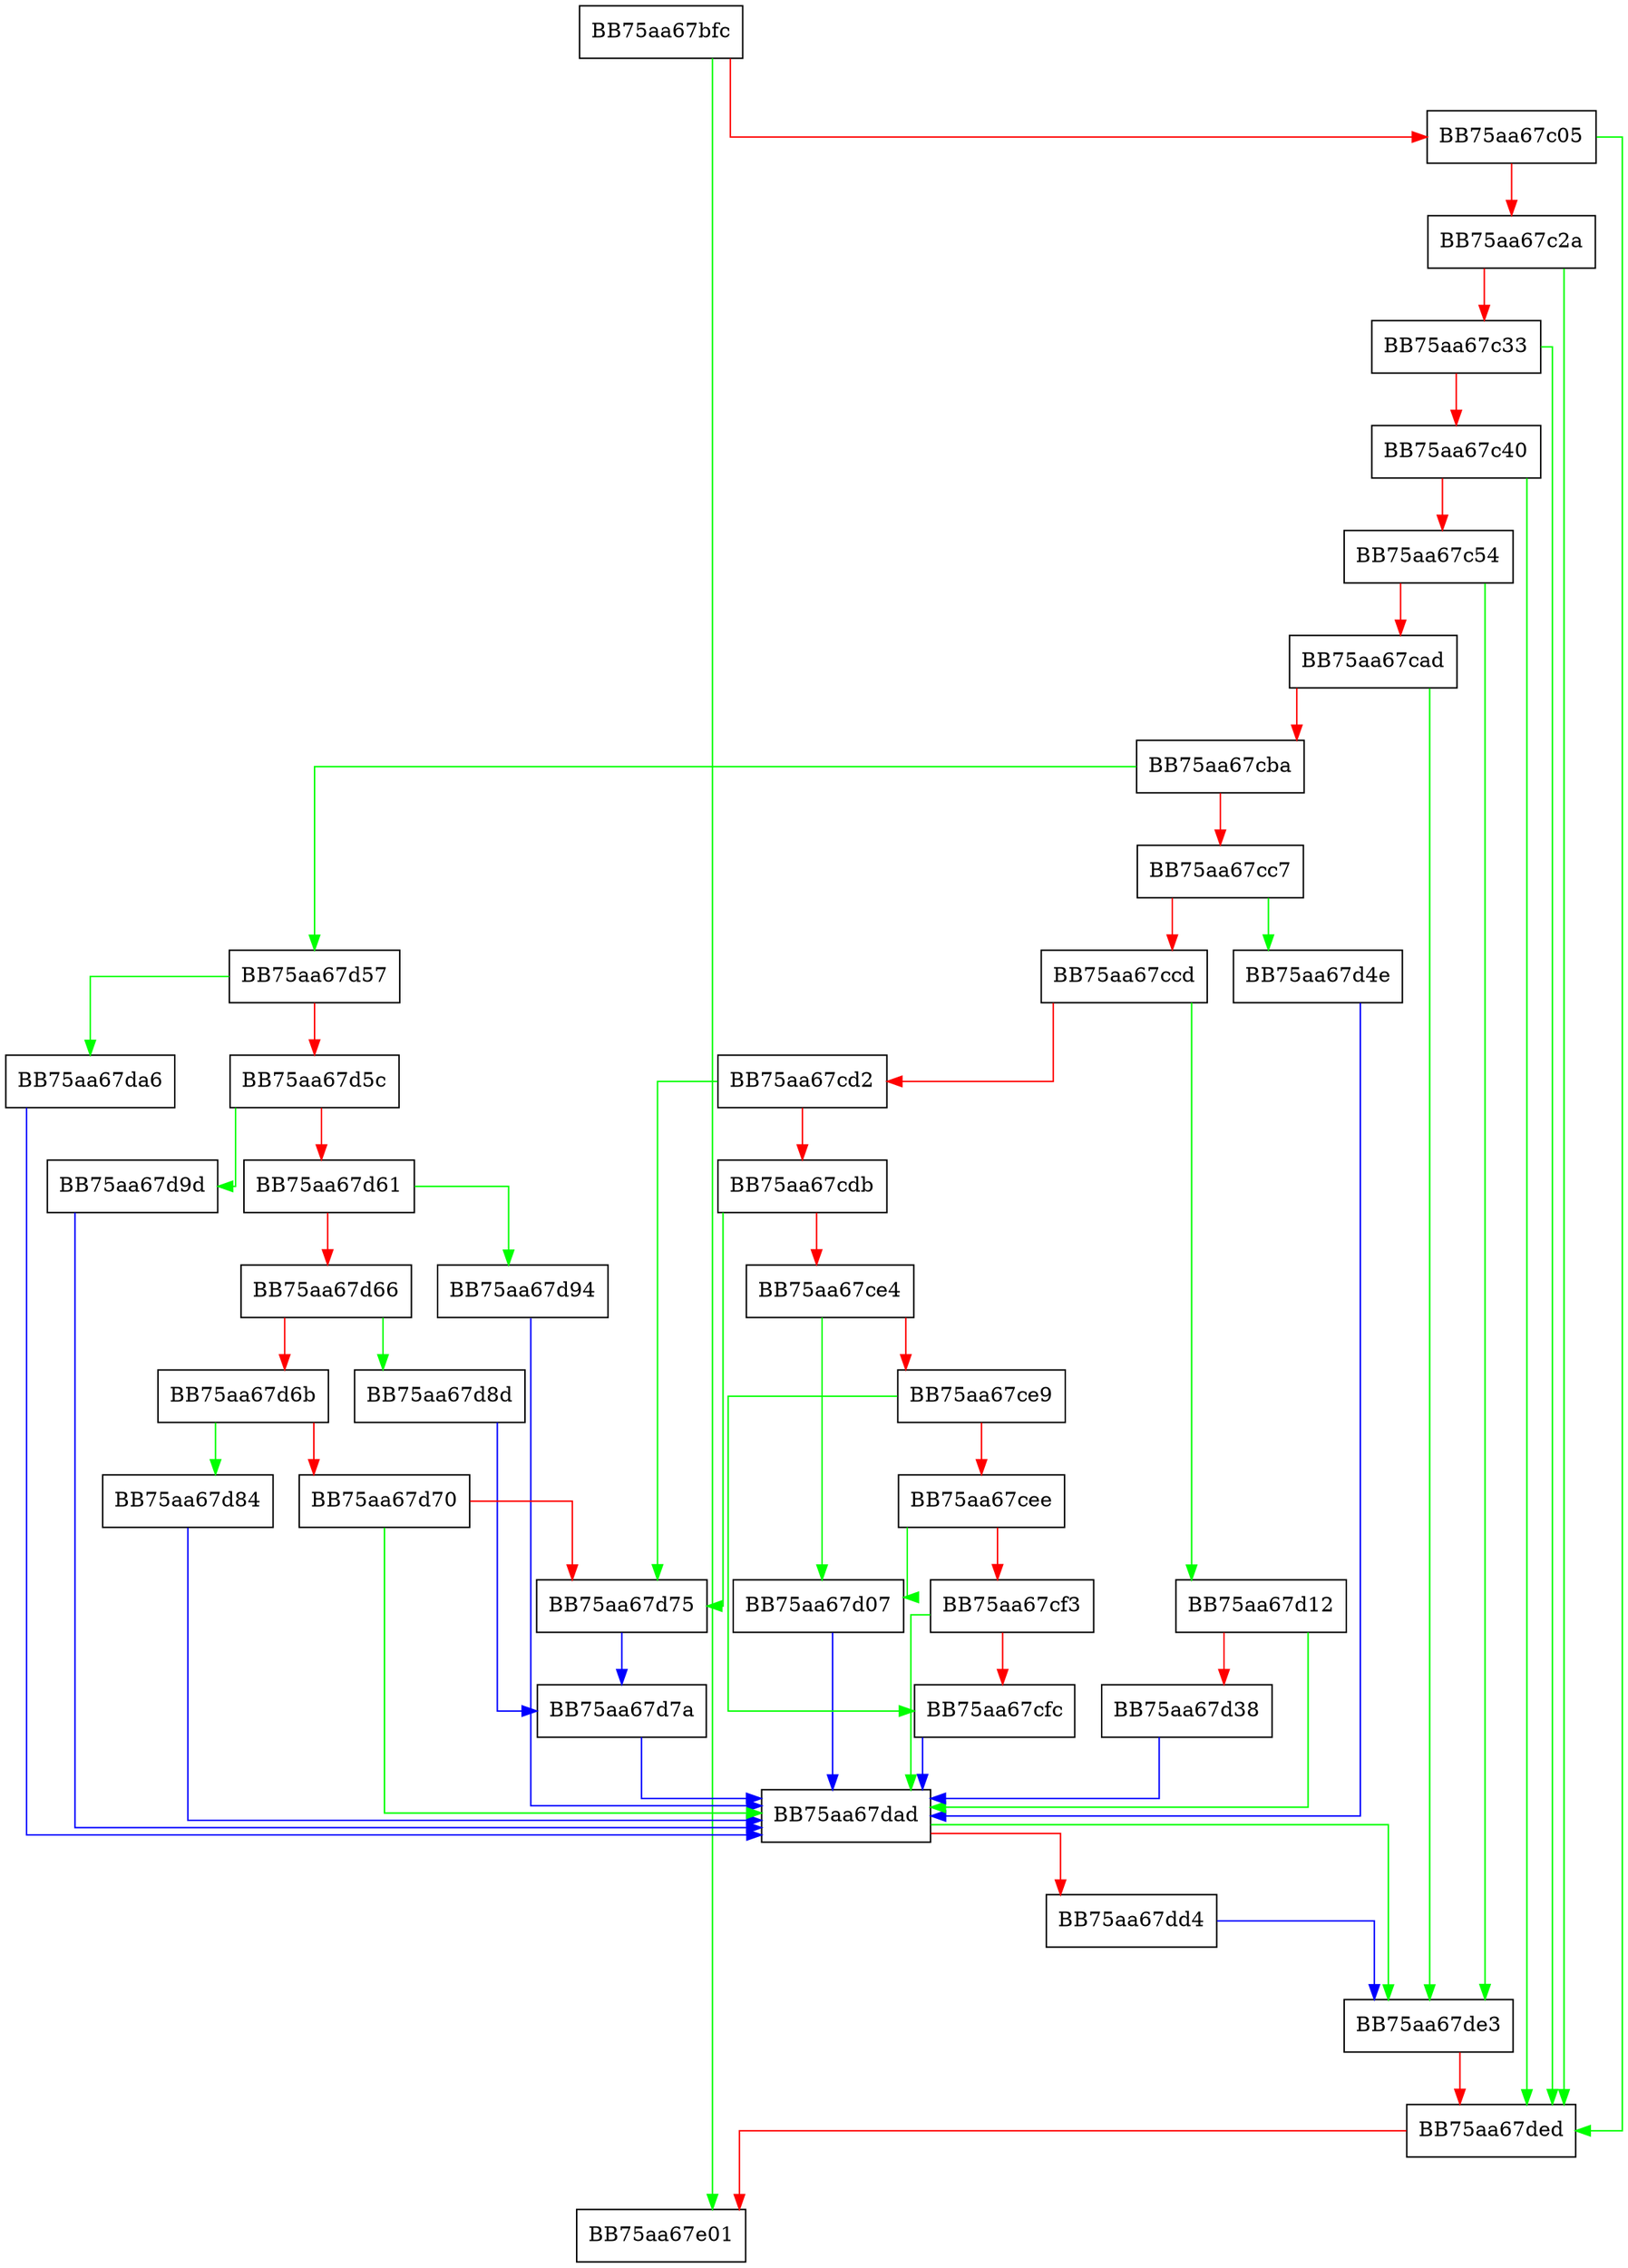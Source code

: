digraph ComputeSectionAttributes {
  node [shape="box"];
  graph [splines=ortho];
  BB75aa67bfc -> BB75aa67e01 [color="green"];
  BB75aa67bfc -> BB75aa67c05 [color="red"];
  BB75aa67c05 -> BB75aa67ded [color="green"];
  BB75aa67c05 -> BB75aa67c2a [color="red"];
  BB75aa67c2a -> BB75aa67ded [color="green"];
  BB75aa67c2a -> BB75aa67c33 [color="red"];
  BB75aa67c33 -> BB75aa67ded [color="green"];
  BB75aa67c33 -> BB75aa67c40 [color="red"];
  BB75aa67c40 -> BB75aa67ded [color="green"];
  BB75aa67c40 -> BB75aa67c54 [color="red"];
  BB75aa67c54 -> BB75aa67de3 [color="green"];
  BB75aa67c54 -> BB75aa67cad [color="red"];
  BB75aa67cad -> BB75aa67de3 [color="green"];
  BB75aa67cad -> BB75aa67cba [color="red"];
  BB75aa67cba -> BB75aa67d57 [color="green"];
  BB75aa67cba -> BB75aa67cc7 [color="red"];
  BB75aa67cc7 -> BB75aa67d4e [color="green"];
  BB75aa67cc7 -> BB75aa67ccd [color="red"];
  BB75aa67ccd -> BB75aa67d12 [color="green"];
  BB75aa67ccd -> BB75aa67cd2 [color="red"];
  BB75aa67cd2 -> BB75aa67d75 [color="green"];
  BB75aa67cd2 -> BB75aa67cdb [color="red"];
  BB75aa67cdb -> BB75aa67d75 [color="green"];
  BB75aa67cdb -> BB75aa67ce4 [color="red"];
  BB75aa67ce4 -> BB75aa67d07 [color="green"];
  BB75aa67ce4 -> BB75aa67ce9 [color="red"];
  BB75aa67ce9 -> BB75aa67cfc [color="green"];
  BB75aa67ce9 -> BB75aa67cee [color="red"];
  BB75aa67cee -> BB75aa67d07 [color="green"];
  BB75aa67cee -> BB75aa67cf3 [color="red"];
  BB75aa67cf3 -> BB75aa67dad [color="green"];
  BB75aa67cf3 -> BB75aa67cfc [color="red"];
  BB75aa67cfc -> BB75aa67dad [color="blue"];
  BB75aa67d07 -> BB75aa67dad [color="blue"];
  BB75aa67d12 -> BB75aa67dad [color="green"];
  BB75aa67d12 -> BB75aa67d38 [color="red"];
  BB75aa67d38 -> BB75aa67dad [color="blue"];
  BB75aa67d4e -> BB75aa67dad [color="blue"];
  BB75aa67d57 -> BB75aa67da6 [color="green"];
  BB75aa67d57 -> BB75aa67d5c [color="red"];
  BB75aa67d5c -> BB75aa67d9d [color="green"];
  BB75aa67d5c -> BB75aa67d61 [color="red"];
  BB75aa67d61 -> BB75aa67d94 [color="green"];
  BB75aa67d61 -> BB75aa67d66 [color="red"];
  BB75aa67d66 -> BB75aa67d8d [color="green"];
  BB75aa67d66 -> BB75aa67d6b [color="red"];
  BB75aa67d6b -> BB75aa67d84 [color="green"];
  BB75aa67d6b -> BB75aa67d70 [color="red"];
  BB75aa67d70 -> BB75aa67dad [color="green"];
  BB75aa67d70 -> BB75aa67d75 [color="red"];
  BB75aa67d75 -> BB75aa67d7a [color="blue"];
  BB75aa67d7a -> BB75aa67dad [color="blue"];
  BB75aa67d84 -> BB75aa67dad [color="blue"];
  BB75aa67d8d -> BB75aa67d7a [color="blue"];
  BB75aa67d94 -> BB75aa67dad [color="blue"];
  BB75aa67d9d -> BB75aa67dad [color="blue"];
  BB75aa67da6 -> BB75aa67dad [color="blue"];
  BB75aa67dad -> BB75aa67de3 [color="green"];
  BB75aa67dad -> BB75aa67dd4 [color="red"];
  BB75aa67dd4 -> BB75aa67de3 [color="blue"];
  BB75aa67de3 -> BB75aa67ded [color="red"];
  BB75aa67ded -> BB75aa67e01 [color="red"];
}